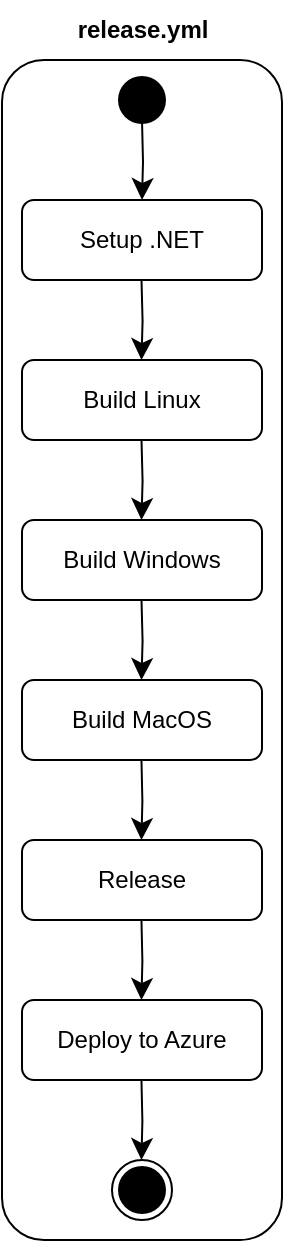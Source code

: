 <?xml version="1.0" encoding="UTF-8"?>
<mxfile version="25.0.3">
  <diagram name="Page-1" id="t78SKVUDBix3NBksUg53">
    <mxGraphModel dx="1147" dy="597" grid="1" gridSize="10" guides="1" tooltips="1" connect="1" arrows="1" fold="1" page="1" pageScale="1" pageWidth="827" pageHeight="1169" math="0" shadow="0">
      <root>
        <mxCell id="0" />
        <mxCell id="1" parent="0" />
        <mxCell id="wHdSLLPtf6WSylwNTeB1-29" value="" style="rounded=1;whiteSpace=wrap;html=1;fillColor=none;" vertex="1" parent="1">
          <mxGeometry x="270" y="130" width="140" height="590" as="geometry" />
        </mxCell>
        <mxCell id="wHdSLLPtf6WSylwNTeB1-1" value="" style="shape=waypoint;sketch=0;fillStyle=solid;size=6;pointerEvents=1;points=[];fillColor=none;resizable=0;rotatable=0;perimeter=centerPerimeter;snapToPoint=1;strokeWidth=10;" vertex="1" parent="1">
          <mxGeometry x="330" y="140" width="20" height="20" as="geometry" />
        </mxCell>
        <mxCell id="wHdSLLPtf6WSylwNTeB1-4" value="" style="group" vertex="1" connectable="0" parent="1">
          <mxGeometry x="325" y="680" width="30" height="30" as="geometry" />
        </mxCell>
        <mxCell id="wHdSLLPtf6WSylwNTeB1-2" value="" style="shape=waypoint;sketch=0;fillStyle=solid;size=6;pointerEvents=1;points=[];fillColor=none;resizable=0;rotatable=0;perimeter=centerPerimeter;snapToPoint=1;strokeWidth=10;" vertex="1" parent="wHdSLLPtf6WSylwNTeB1-4">
          <mxGeometry x="5" y="5" width="20" height="20" as="geometry" />
        </mxCell>
        <mxCell id="wHdSLLPtf6WSylwNTeB1-3" value="" style="ellipse;whiteSpace=wrap;html=1;aspect=fixed;fillColor=none;" vertex="1" parent="wHdSLLPtf6WSylwNTeB1-4">
          <mxGeometry width="30" height="30" as="geometry" />
        </mxCell>
        <mxCell id="wHdSLLPtf6WSylwNTeB1-6" value="" style="edgeStyle=orthogonalEdgeStyle;rounded=0;html=1;jettySize=auto;orthogonalLoop=1;fontSize=11;endArrow=classic;endFill=1;endSize=8;strokeWidth=1;shadow=0;labelBackgroundColor=none;exitX=0.5;exitY=1;exitDx=0;exitDy=0;spacingRight=-3;entryX=0.5;entryY=0;entryDx=0;entryDy=0;" edge="1" parent="1" target="wHdSLLPtf6WSylwNTeB1-9">
          <mxGeometry y="10" relative="1" as="geometry">
            <mxPoint as="offset" />
            <mxPoint x="340" y="160" as="sourcePoint" />
            <mxPoint x="520" y="170" as="targetPoint" />
            <Array as="points" />
          </mxGeometry>
        </mxCell>
        <mxCell id="wHdSLLPtf6WSylwNTeB1-9" value="&lt;font&gt;Setup .NET&lt;/font&gt;" style="rounded=1;whiteSpace=wrap;html=1;fontSize=12;glass=0;strokeWidth=1;shadow=0;" vertex="1" parent="1">
          <mxGeometry x="280" y="200" width="120" height="40" as="geometry" />
        </mxCell>
        <mxCell id="wHdSLLPtf6WSylwNTeB1-10" value="&lt;font&gt;Build Linux&lt;/font&gt;" style="rounded=1;whiteSpace=wrap;html=1;fontSize=12;glass=0;strokeWidth=1;shadow=0;" vertex="1" parent="1">
          <mxGeometry x="280" y="280" width="120" height="40" as="geometry" />
        </mxCell>
        <mxCell id="wHdSLLPtf6WSylwNTeB1-11" value="Build Windows" style="rounded=1;whiteSpace=wrap;html=1;fontSize=12;glass=0;strokeWidth=1;shadow=0;" vertex="1" parent="1">
          <mxGeometry x="280" y="360" width="120" height="40" as="geometry" />
        </mxCell>
        <mxCell id="wHdSLLPtf6WSylwNTeB1-12" value="Build MacOS" style="rounded=1;whiteSpace=wrap;html=1;fontSize=12;glass=0;strokeWidth=1;shadow=0;" vertex="1" parent="1">
          <mxGeometry x="280" y="440" width="120" height="40" as="geometry" />
        </mxCell>
        <mxCell id="wHdSLLPtf6WSylwNTeB1-14" value="" style="edgeStyle=orthogonalEdgeStyle;rounded=0;html=1;jettySize=auto;orthogonalLoop=1;fontSize=11;endArrow=classic;endFill=1;endSize=8;strokeWidth=1;shadow=0;labelBackgroundColor=none;exitX=0.5;exitY=1;exitDx=0;exitDy=0;spacingRight=-3;entryX=0.5;entryY=0;entryDx=0;entryDy=0;" edge="1" parent="1">
          <mxGeometry y="10" relative="1" as="geometry">
            <mxPoint as="offset" />
            <mxPoint x="339.75" y="240" as="sourcePoint" />
            <mxPoint x="339.75" y="280" as="targetPoint" />
            <Array as="points" />
          </mxGeometry>
        </mxCell>
        <mxCell id="wHdSLLPtf6WSylwNTeB1-15" value="" style="edgeStyle=orthogonalEdgeStyle;rounded=0;html=1;jettySize=auto;orthogonalLoop=1;fontSize=11;endArrow=classic;endFill=1;endSize=8;strokeWidth=1;shadow=0;labelBackgroundColor=none;exitX=0.5;exitY=1;exitDx=0;exitDy=0;spacingRight=-3;entryX=0.5;entryY=0;entryDx=0;entryDy=0;" edge="1" parent="1">
          <mxGeometry y="10" relative="1" as="geometry">
            <mxPoint as="offset" />
            <mxPoint x="339.75" y="320" as="sourcePoint" />
            <mxPoint x="339.75" y="360" as="targetPoint" />
            <Array as="points" />
          </mxGeometry>
        </mxCell>
        <mxCell id="wHdSLLPtf6WSylwNTeB1-16" value="" style="edgeStyle=orthogonalEdgeStyle;rounded=0;html=1;jettySize=auto;orthogonalLoop=1;fontSize=11;endArrow=classic;endFill=1;endSize=8;strokeWidth=1;shadow=0;labelBackgroundColor=none;exitX=0.5;exitY=1;exitDx=0;exitDy=0;spacingRight=-3;entryX=0.5;entryY=0;entryDx=0;entryDy=0;" edge="1" parent="1">
          <mxGeometry y="10" relative="1" as="geometry">
            <mxPoint as="offset" />
            <mxPoint x="339.75" y="400" as="sourcePoint" />
            <mxPoint x="339.75" y="440" as="targetPoint" />
            <Array as="points" />
          </mxGeometry>
        </mxCell>
        <mxCell id="wHdSLLPtf6WSylwNTeB1-18" value="" style="edgeStyle=orthogonalEdgeStyle;rounded=0;html=1;jettySize=auto;orthogonalLoop=1;fontSize=11;endArrow=classic;endFill=1;endSize=8;strokeWidth=1;shadow=0;labelBackgroundColor=none;exitX=0.5;exitY=1;exitDx=0;exitDy=0;spacingRight=-3;entryX=0.5;entryY=0;entryDx=0;entryDy=0;" edge="1" parent="1">
          <mxGeometry y="10" relative="1" as="geometry">
            <mxPoint as="offset" />
            <mxPoint x="339.73" y="480" as="sourcePoint" />
            <mxPoint x="339.73" y="520" as="targetPoint" />
            <Array as="points" />
          </mxGeometry>
        </mxCell>
        <mxCell id="wHdSLLPtf6WSylwNTeB1-22" value="&lt;b&gt;release.yml&lt;/b&gt;" style="text;html=1;align=center;verticalAlign=middle;resizable=0;points=[];autosize=1;strokeColor=none;fillColor=none;" vertex="1" parent="1">
          <mxGeometry x="295" y="100" width="90" height="30" as="geometry" />
        </mxCell>
        <mxCell id="wHdSLLPtf6WSylwNTeB1-25" value="Release" style="rounded=1;whiteSpace=wrap;html=1;fontSize=12;glass=0;strokeWidth=1;shadow=0;" vertex="1" parent="1">
          <mxGeometry x="280" y="520" width="120" height="40" as="geometry" />
        </mxCell>
        <mxCell id="wHdSLLPtf6WSylwNTeB1-26" value="" style="edgeStyle=orthogonalEdgeStyle;rounded=0;html=1;jettySize=auto;orthogonalLoop=1;fontSize=11;endArrow=classic;endFill=1;endSize=8;strokeWidth=1;shadow=0;labelBackgroundColor=none;exitX=0.5;exitY=1;exitDx=0;exitDy=0;spacingRight=-3;entryX=0.5;entryY=0;entryDx=0;entryDy=0;" edge="1" parent="1">
          <mxGeometry y="10" relative="1" as="geometry">
            <mxPoint as="offset" />
            <mxPoint x="339.73" y="560" as="sourcePoint" />
            <mxPoint x="339.73" y="600" as="targetPoint" />
            <Array as="points" />
          </mxGeometry>
        </mxCell>
        <mxCell id="wHdSLLPtf6WSylwNTeB1-27" value="Deploy to Azure" style="rounded=1;whiteSpace=wrap;html=1;fontSize=12;glass=0;strokeWidth=1;shadow=0;" vertex="1" parent="1">
          <mxGeometry x="280" y="600" width="120" height="40" as="geometry" />
        </mxCell>
        <mxCell id="wHdSLLPtf6WSylwNTeB1-28" value="" style="edgeStyle=orthogonalEdgeStyle;rounded=0;html=1;jettySize=auto;orthogonalLoop=1;fontSize=11;endArrow=classic;endFill=1;endSize=8;strokeWidth=1;shadow=0;labelBackgroundColor=none;exitX=0.5;exitY=1;exitDx=0;exitDy=0;spacingRight=-3;entryX=0.5;entryY=0;entryDx=0;entryDy=0;" edge="1" parent="1">
          <mxGeometry y="10" relative="1" as="geometry">
            <mxPoint as="offset" />
            <mxPoint x="339.73" y="640" as="sourcePoint" />
            <mxPoint x="339.73" y="680" as="targetPoint" />
            <Array as="points" />
          </mxGeometry>
        </mxCell>
      </root>
    </mxGraphModel>
  </diagram>
</mxfile>
